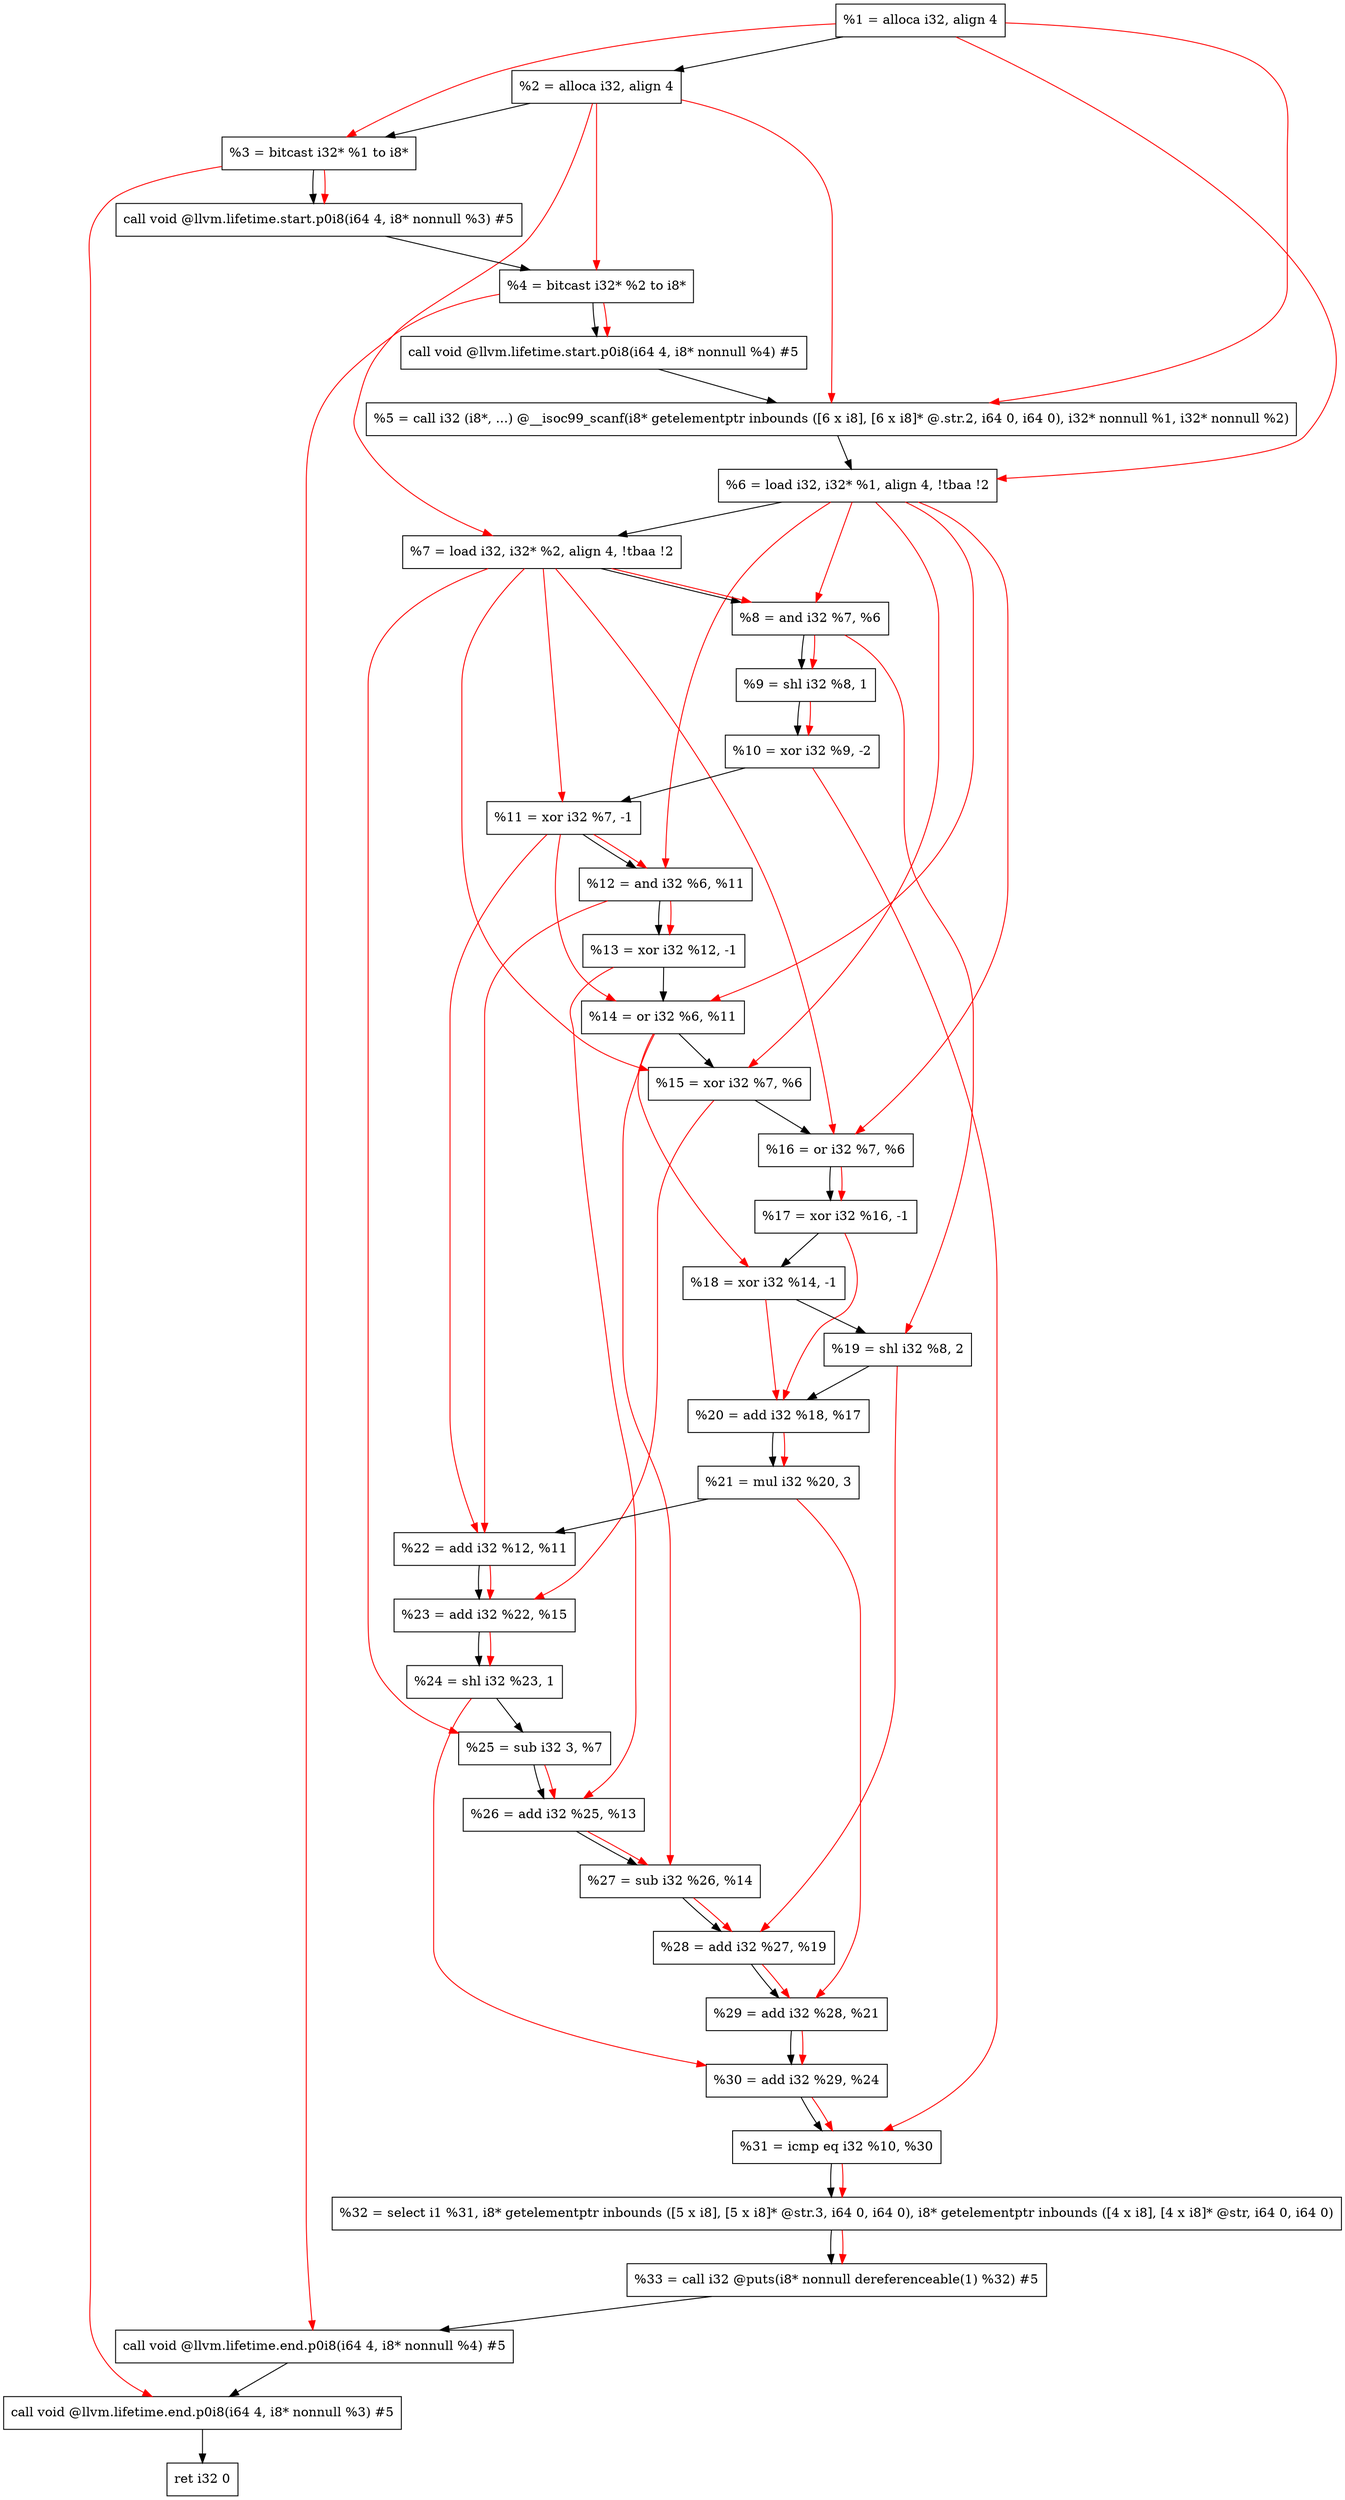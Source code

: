 digraph "DFG for'main' function" {
	Node0x24e6d28[shape=record, label="  %1 = alloca i32, align 4"];
	Node0x24e6da8[shape=record, label="  %2 = alloca i32, align 4"];
	Node0x24e6e38[shape=record, label="  %3 = bitcast i32* %1 to i8*"];
	Node0x24e7298[shape=record, label="  call void @llvm.lifetime.start.p0i8(i64 4, i8* nonnull %3) #5"];
	Node0x24e7378[shape=record, label="  %4 = bitcast i32* %2 to i8*"];
	Node0x24e7498[shape=record, label="  call void @llvm.lifetime.start.p0i8(i64 4, i8* nonnull %4) #5"];
	Node0x24e76d0[shape=record, label="  %5 = call i32 (i8*, ...) @__isoc99_scanf(i8* getelementptr inbounds ([6 x i8], [6 x i8]* @.str.2, i64 0, i64 0), i32* nonnull %1, i32* nonnull %2)"];
	Node0x24e7788[shape=record, label="  %6 = load i32, i32* %1, align 4, !tbaa !2"];
	Node0x24e86f8[shape=record, label="  %7 = load i32, i32* %2, align 4, !tbaa !2"];
	Node0x24e8d80[shape=record, label="  %8 = and i32 %7, %6"];
	Node0x24e8df0[shape=record, label="  %9 = shl i32 %8, 1"];
	Node0x24e8e60[shape=record, label="  %10 = xor i32 %9, -2"];
	Node0x24e8ed0[shape=record, label="  %11 = xor i32 %7, -1"];
	Node0x24e8f40[shape=record, label="  %12 = and i32 %6, %11"];
	Node0x24e8fb0[shape=record, label="  %13 = xor i32 %12, -1"];
	Node0x24e9020[shape=record, label="  %14 = or i32 %6, %11"];
	Node0x24e9090[shape=record, label="  %15 = xor i32 %7, %6"];
	Node0x24e9100[shape=record, label="  %16 = or i32 %7, %6"];
	Node0x24e9170[shape=record, label="  %17 = xor i32 %16, -1"];
	Node0x24e91e0[shape=record, label="  %18 = xor i32 %14, -1"];
	Node0x24e9250[shape=record, label="  %19 = shl i32 %8, 2"];
	Node0x24e92c0[shape=record, label="  %20 = add i32 %18, %17"];
	Node0x24e9330[shape=record, label="  %21 = mul i32 %20, 3"];
	Node0x24e93a0[shape=record, label="  %22 = add i32 %12, %11"];
	Node0x24e9410[shape=record, label="  %23 = add i32 %22, %15"];
	Node0x24e9480[shape=record, label="  %24 = shl i32 %23, 1"];
	Node0x24e94f0[shape=record, label="  %25 = sub i32 3, %7"];
	Node0x24e9560[shape=record, label="  %26 = add i32 %25, %13"];
	Node0x24e95d0[shape=record, label="  %27 = sub i32 %26, %14"];
	Node0x24e9640[shape=record, label="  %28 = add i32 %27, %19"];
	Node0x24e96b0[shape=record, label="  %29 = add i32 %28, %21"];
	Node0x24e9720[shape=record, label="  %30 = add i32 %29, %24"];
	Node0x24e9790[shape=record, label="  %31 = icmp eq i32 %10, %30"];
	Node0x24879d8[shape=record, label="  %32 = select i1 %31, i8* getelementptr inbounds ([5 x i8], [5 x i8]* @str.3, i64 0, i64 0), i8* getelementptr inbounds ([4 x i8], [4 x i8]* @str, i64 0, i64 0)"];
	Node0x24e9a30[shape=record, label="  %33 = call i32 @puts(i8* nonnull dereferenceable(1) %32) #5"];
	Node0x24e9c88[shape=record, label="  call void @llvm.lifetime.end.p0i8(i64 4, i8* nonnull %4) #5"];
	Node0x24e9de8[shape=record, label="  call void @llvm.lifetime.end.p0i8(i64 4, i8* nonnull %3) #5"];
	Node0x24e9ea8[shape=record, label="  ret i32 0"];
	Node0x24e6d28 -> Node0x24e6da8;
	Node0x24e6da8 -> Node0x24e6e38;
	Node0x24e6e38 -> Node0x24e7298;
	Node0x24e7298 -> Node0x24e7378;
	Node0x24e7378 -> Node0x24e7498;
	Node0x24e7498 -> Node0x24e76d0;
	Node0x24e76d0 -> Node0x24e7788;
	Node0x24e7788 -> Node0x24e86f8;
	Node0x24e86f8 -> Node0x24e8d80;
	Node0x24e8d80 -> Node0x24e8df0;
	Node0x24e8df0 -> Node0x24e8e60;
	Node0x24e8e60 -> Node0x24e8ed0;
	Node0x24e8ed0 -> Node0x24e8f40;
	Node0x24e8f40 -> Node0x24e8fb0;
	Node0x24e8fb0 -> Node0x24e9020;
	Node0x24e9020 -> Node0x24e9090;
	Node0x24e9090 -> Node0x24e9100;
	Node0x24e9100 -> Node0x24e9170;
	Node0x24e9170 -> Node0x24e91e0;
	Node0x24e91e0 -> Node0x24e9250;
	Node0x24e9250 -> Node0x24e92c0;
	Node0x24e92c0 -> Node0x24e9330;
	Node0x24e9330 -> Node0x24e93a0;
	Node0x24e93a0 -> Node0x24e9410;
	Node0x24e9410 -> Node0x24e9480;
	Node0x24e9480 -> Node0x24e94f0;
	Node0x24e94f0 -> Node0x24e9560;
	Node0x24e9560 -> Node0x24e95d0;
	Node0x24e95d0 -> Node0x24e9640;
	Node0x24e9640 -> Node0x24e96b0;
	Node0x24e96b0 -> Node0x24e9720;
	Node0x24e9720 -> Node0x24e9790;
	Node0x24e9790 -> Node0x24879d8;
	Node0x24879d8 -> Node0x24e9a30;
	Node0x24e9a30 -> Node0x24e9c88;
	Node0x24e9c88 -> Node0x24e9de8;
	Node0x24e9de8 -> Node0x24e9ea8;
edge [color=red]
	Node0x24e6d28 -> Node0x24e6e38;
	Node0x24e6e38 -> Node0x24e7298;
	Node0x24e6da8 -> Node0x24e7378;
	Node0x24e7378 -> Node0x24e7498;
	Node0x24e6d28 -> Node0x24e76d0;
	Node0x24e6da8 -> Node0x24e76d0;
	Node0x24e6d28 -> Node0x24e7788;
	Node0x24e6da8 -> Node0x24e86f8;
	Node0x24e86f8 -> Node0x24e8d80;
	Node0x24e7788 -> Node0x24e8d80;
	Node0x24e8d80 -> Node0x24e8df0;
	Node0x24e8df0 -> Node0x24e8e60;
	Node0x24e86f8 -> Node0x24e8ed0;
	Node0x24e7788 -> Node0x24e8f40;
	Node0x24e8ed0 -> Node0x24e8f40;
	Node0x24e8f40 -> Node0x24e8fb0;
	Node0x24e7788 -> Node0x24e9020;
	Node0x24e8ed0 -> Node0x24e9020;
	Node0x24e86f8 -> Node0x24e9090;
	Node0x24e7788 -> Node0x24e9090;
	Node0x24e86f8 -> Node0x24e9100;
	Node0x24e7788 -> Node0x24e9100;
	Node0x24e9100 -> Node0x24e9170;
	Node0x24e9020 -> Node0x24e91e0;
	Node0x24e8d80 -> Node0x24e9250;
	Node0x24e91e0 -> Node0x24e92c0;
	Node0x24e9170 -> Node0x24e92c0;
	Node0x24e92c0 -> Node0x24e9330;
	Node0x24e8f40 -> Node0x24e93a0;
	Node0x24e8ed0 -> Node0x24e93a0;
	Node0x24e93a0 -> Node0x24e9410;
	Node0x24e9090 -> Node0x24e9410;
	Node0x24e9410 -> Node0x24e9480;
	Node0x24e86f8 -> Node0x24e94f0;
	Node0x24e94f0 -> Node0x24e9560;
	Node0x24e8fb0 -> Node0x24e9560;
	Node0x24e9560 -> Node0x24e95d0;
	Node0x24e9020 -> Node0x24e95d0;
	Node0x24e95d0 -> Node0x24e9640;
	Node0x24e9250 -> Node0x24e9640;
	Node0x24e9640 -> Node0x24e96b0;
	Node0x24e9330 -> Node0x24e96b0;
	Node0x24e96b0 -> Node0x24e9720;
	Node0x24e9480 -> Node0x24e9720;
	Node0x24e8e60 -> Node0x24e9790;
	Node0x24e9720 -> Node0x24e9790;
	Node0x24e9790 -> Node0x24879d8;
	Node0x24879d8 -> Node0x24e9a30;
	Node0x24e7378 -> Node0x24e9c88;
	Node0x24e6e38 -> Node0x24e9de8;
}
